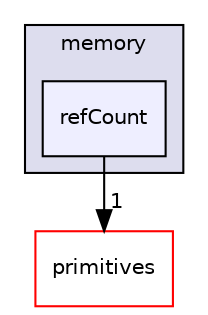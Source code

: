 digraph "src/OpenFOAM/memory/refCount" {
  bgcolor=transparent;
  compound=true
  node [ fontsize="10", fontname="Helvetica"];
  edge [ labelfontsize="10", labelfontname="Helvetica"];
  subgraph clusterdir_385a22dcc2f7120acb0f1a7a832b3b8d {
    graph [ bgcolor="#ddddee", pencolor="black", label="memory" fontname="Helvetica", fontsize="10", URL="dir_385a22dcc2f7120acb0f1a7a832b3b8d.html"]
  dir_f0a1caf987ef48e35efc27aa71e4f1c7 [shape=box, label="refCount", style="filled", fillcolor="#eeeeff", pencolor="black", URL="dir_f0a1caf987ef48e35efc27aa71e4f1c7.html"];
  }
  dir_3e50f45338116b169052b428016851aa [shape=box label="primitives" color="red" URL="dir_3e50f45338116b169052b428016851aa.html"];
  dir_f0a1caf987ef48e35efc27aa71e4f1c7->dir_3e50f45338116b169052b428016851aa [headlabel="1", labeldistance=1.5 headhref="dir_002218_002320.html"];
}
